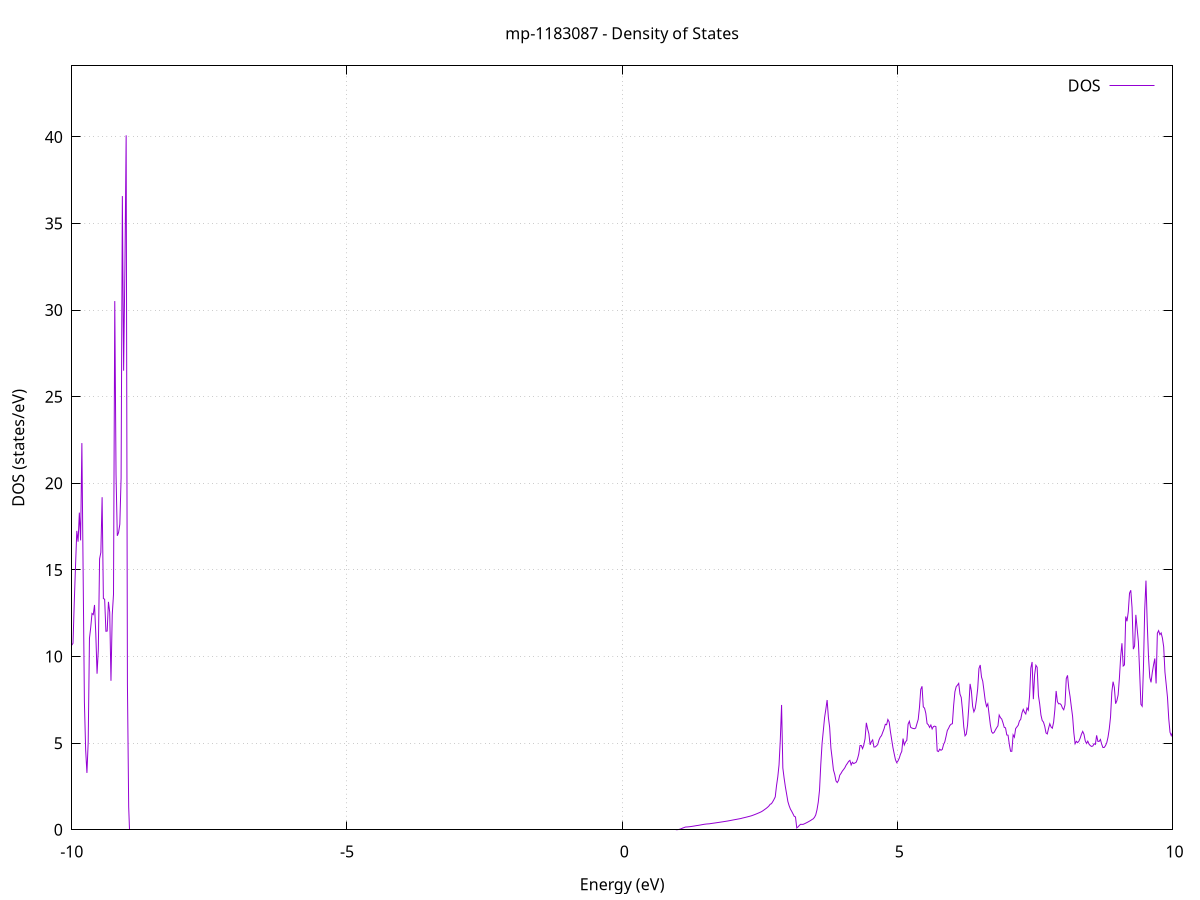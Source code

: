 set title 'mp-1183087 - Density of States'
set xlabel 'Energy (eV)'
set ylabel 'DOS (states/eV)'
set grid
set xrange [-10:10]
set yrange [0:44.100]
set xzeroaxis lt -1
set terminal png size 800,600
set output 'mp-1183087_dos_gnuplot.png'
plot '-' using 1:2 with lines title 'DOS'
-31.749600 0.000000
-31.726600 0.000000
-31.703600 0.000000
-31.680600 0.000000
-31.657600 0.000000
-31.634600 0.000000
-31.611600 0.000000
-31.588700 0.000000
-31.565700 0.000000
-31.542700 0.000000
-31.519700 0.000000
-31.496700 0.000000
-31.473700 0.000000
-31.450700 0.000000
-31.427700 0.000000
-31.404700 0.000000
-31.381700 0.000000
-31.358700 0.000000
-31.335800 0.000000
-31.312800 0.000000
-31.289800 0.000000
-31.266800 0.000000
-31.243800 0.000000
-31.220800 0.000000
-31.197800 0.000000
-31.174800 0.000000
-31.151800 0.000000
-31.128800 0.000000
-31.105900 0.000000
-31.082900 0.000000
-31.059900 0.000000
-31.036900 0.000000
-31.013900 0.000000
-30.990900 0.000000
-30.967900 0.000000
-30.944900 0.000000
-30.921900 0.000000
-30.898900 0.000000
-30.876000 0.000000
-30.853000 0.000000
-30.830000 0.000000
-30.807000 0.000000
-30.784000 0.000000
-30.761000 0.000000
-30.738000 0.000000
-30.715000 0.000000
-30.692000 0.000000
-30.669000 0.000000
-30.646000 0.000000
-30.623100 0.000000
-30.600100 0.000000
-30.577100 0.000000
-30.554100 0.000000
-30.531100 0.000000
-30.508100 0.000000
-30.485100 0.000000
-30.462100 0.000000
-30.439100 0.000000
-30.416100 0.000000
-30.393200 0.000000
-30.370200 0.000000
-30.347200 0.000000
-30.324200 0.000000
-30.301200 0.000000
-30.278200 0.000000
-30.255200 0.000000
-30.232200 0.000000
-30.209200 0.000000
-30.186200 0.000000
-30.163300 0.000000
-30.140300 0.000000
-30.117300 0.000000
-30.094300 0.000000
-30.071300 0.000000
-30.048300 0.000000
-30.025300 0.000000
-30.002300 0.000000
-29.979300 0.000000
-29.956300 0.000000
-29.933300 0.000000
-29.910400 0.000000
-29.887400 0.000000
-29.864400 0.000000
-29.841400 0.000000
-29.818400 0.000000
-29.795400 0.000000
-29.772400 0.000000
-29.749400 0.000000
-29.726400 0.000000
-29.703400 0.000000
-29.680500 0.000000
-29.657500 1.159600
-29.634500 15.603700
-29.611500 32.103000
-29.588500 33.467700
-29.565500 54.839600
-29.542500 74.440500
-29.519500 23.590100
-29.496500 0.000000
-29.473500 0.000000
-29.450600 0.000000
-29.427600 0.000000
-29.404600 0.000000
-29.381600 0.000000
-29.358600 0.000000
-29.335600 0.000000
-29.312600 0.000000
-29.289600 0.000000
-29.266600 0.000000
-29.243600 0.000000
-29.220700 0.000000
-29.197700 0.000000
-29.174700 0.000000
-29.151700 0.000000
-29.128700 0.000000
-29.105700 0.000000
-29.082700 0.000000
-29.059700 0.000000
-29.036700 0.000000
-29.013700 0.000000
-28.990700 0.000000
-28.967800 0.000000
-28.944800 0.000000
-28.921800 0.000000
-28.898800 0.000000
-28.875800 0.000000
-28.852800 0.000000
-28.829800 0.000000
-28.806800 0.000000
-28.783800 0.000000
-28.760800 0.000000
-28.737900 0.000000
-28.714900 0.000000
-28.691900 0.000000
-28.668900 0.000000
-28.645900 0.000000
-28.622900 0.000000
-28.599900 0.000000
-28.576900 0.000000
-28.553900 0.000000
-28.530900 0.000000
-28.508000 0.000000
-28.485000 0.000000
-28.462000 0.000000
-28.439000 0.000000
-28.416000 0.000000
-28.393000 0.000000
-28.370000 0.000000
-28.347000 0.000000
-28.324000 0.000000
-28.301000 0.000000
-28.278000 0.000000
-28.255100 0.000000
-28.232100 0.000000
-28.209100 0.000000
-28.186100 0.000000
-28.163100 0.000000
-28.140100 0.000000
-28.117100 0.000000
-28.094100 0.000000
-28.071100 0.000000
-28.048100 0.000000
-28.025200 0.000000
-28.002200 0.000000
-27.979200 0.000000
-27.956200 0.000000
-27.933200 0.000000
-27.910200 0.000000
-27.887200 0.000000
-27.864200 0.000000
-27.841200 0.000000
-27.818200 0.000000
-27.795300 0.000000
-27.772300 0.000000
-27.749300 0.000000
-27.726300 0.000000
-27.703300 0.000000
-27.680300 0.000000
-27.657300 0.000000
-27.634300 0.000000
-27.611300 0.000000
-27.588300 0.000000
-27.565300 0.000000
-27.542400 0.000000
-27.519400 0.000000
-27.496400 0.000000
-27.473400 0.000000
-27.450400 0.000000
-27.427400 0.000000
-27.404400 0.000000
-27.381400 0.000000
-27.358400 0.000000
-27.335400 0.000000
-27.312500 0.000000
-27.289500 0.000000
-27.266500 0.000000
-27.243500 0.000000
-27.220500 0.000000
-27.197500 0.000000
-27.174500 0.000000
-27.151500 0.000000
-27.128500 0.000000
-27.105500 0.000000
-27.082600 0.000000
-27.059600 0.000000
-27.036600 0.000000
-27.013600 0.000000
-26.990600 0.000000
-26.967600 0.000000
-26.944600 0.000000
-26.921600 0.000000
-26.898600 0.000000
-26.875600 0.000000
-26.852700 0.000000
-26.829700 0.000000
-26.806700 0.000000
-26.783700 0.000000
-26.760700 0.000000
-26.737700 0.000000
-26.714700 0.000000
-26.691700 0.000000
-26.668700 0.000000
-26.645700 0.000000
-26.622700 0.000000
-26.599800 0.000000
-26.576800 0.000000
-26.553800 0.000000
-26.530800 0.000000
-26.507800 0.000000
-26.484800 0.000000
-26.461800 0.000000
-26.438800 0.000000
-26.415800 0.000000
-26.392800 0.000000
-26.369900 0.000000
-26.346900 0.000000
-26.323900 0.000000
-26.300900 0.000000
-26.277900 0.000000
-26.254900 0.000000
-26.231900 0.000000
-26.208900 0.000000
-26.185900 0.000000
-26.162900 0.000000
-26.140000 0.000000
-26.117000 0.000000
-26.094000 0.000000
-26.071000 0.000000
-26.048000 0.000000
-26.025000 0.000000
-26.002000 0.000000
-25.979000 0.000000
-25.956000 0.000000
-25.933000 0.000000
-25.910000 0.000000
-25.887100 0.000000
-25.864100 0.000000
-25.841100 0.000000
-25.818100 0.000000
-25.795100 0.000000
-25.772100 0.000000
-25.749100 0.000000
-25.726100 0.000000
-25.703100 0.000000
-25.680100 0.000000
-25.657200 0.000000
-25.634200 0.000000
-25.611200 0.000000
-25.588200 0.000000
-25.565200 0.000000
-25.542200 0.000000
-25.519200 0.000000
-25.496200 0.000000
-25.473200 0.000000
-25.450200 0.000000
-25.427300 0.000000
-25.404300 0.000000
-25.381300 0.000000
-25.358300 0.000000
-25.335300 0.000000
-25.312300 0.000000
-25.289300 0.000000
-25.266300 0.000000
-25.243300 0.000000
-25.220300 0.000000
-25.197300 0.000000
-25.174400 0.000000
-25.151400 0.000000
-25.128400 0.000000
-25.105400 0.000000
-25.082400 0.000000
-25.059400 0.000000
-25.036400 0.000000
-25.013400 0.000000
-24.990400 0.000000
-24.967400 0.000000
-24.944500 0.000000
-24.921500 0.000000
-24.898500 0.000000
-24.875500 0.000000
-24.852500 0.000000
-24.829500 0.000000
-24.806500 0.000000
-24.783500 0.000000
-24.760500 0.000000
-24.737500 0.000000
-24.714600 0.000000
-24.691600 0.000000
-24.668600 0.000000
-24.645600 0.000000
-24.622600 0.000000
-24.599600 0.000000
-24.576600 0.000000
-24.553600 0.000000
-24.530600 0.000000
-24.507600 0.000000
-24.484600 0.000000
-24.461700 0.000000
-24.438700 0.000000
-24.415700 0.000000
-24.392700 0.000000
-24.369700 0.000000
-24.346700 0.000000
-24.323700 0.000000
-24.300700 0.000000
-24.277700 0.000000
-24.254700 0.000000
-24.231800 0.000000
-24.208800 0.000000
-24.185800 0.000000
-24.162800 0.000000
-24.139800 0.000000
-24.116800 0.000000
-24.093800 0.000000
-24.070800 0.000000
-24.047800 0.000000
-24.024800 0.000000
-24.001900 0.000000
-23.978900 0.000000
-23.955900 0.000000
-23.932900 0.000000
-23.909900 0.000000
-23.886900 0.000000
-23.863900 0.000000
-23.840900 0.000000
-23.817900 0.000000
-23.794900 0.000000
-23.772000 0.000000
-23.749000 0.000000
-23.726000 0.000000
-23.703000 0.000000
-23.680000 0.000000
-23.657000 0.000000
-23.634000 0.000000
-23.611000 0.000000
-23.588000 0.000000
-23.565000 0.000000
-23.542000 0.000000
-23.519100 0.000000
-23.496100 0.000000
-23.473100 0.000000
-23.450100 0.000000
-23.427100 0.000000
-23.404100 0.000000
-23.381100 0.000000
-23.358100 0.000000
-23.335100 0.000000
-23.312100 0.000000
-23.289200 0.000000
-23.266200 0.000000
-23.243200 0.000000
-23.220200 0.000000
-23.197200 0.000000
-23.174200 0.000000
-23.151200 0.000000
-23.128200 0.000000
-23.105200 0.000000
-23.082200 0.000000
-23.059300 0.000000
-23.036300 0.000000
-23.013300 0.000000
-22.990300 0.000000
-22.967300 0.000000
-22.944300 0.000000
-22.921300 0.000000
-22.898300 0.000000
-22.875300 0.000000
-22.852300 0.000000
-22.829300 0.000000
-22.806400 0.000000
-22.783400 0.000000
-22.760400 0.000000
-22.737400 0.000000
-22.714400 0.000000
-22.691400 0.000000
-22.668400 0.000000
-22.645400 0.000000
-22.622400 0.000000
-22.599400 0.000000
-22.576500 0.000000
-22.553500 0.000000
-22.530500 0.000000
-22.507500 0.000000
-22.484500 0.000000
-22.461500 0.000000
-22.438500 0.000000
-22.415500 0.000000
-22.392500 0.000000
-22.369500 0.000000
-22.346600 0.000000
-22.323600 0.000000
-22.300600 0.000000
-22.277600 0.000000
-22.254600 0.000000
-22.231600 0.000000
-22.208600 0.000000
-22.185600 0.000000
-22.162600 0.000000
-22.139600 0.000000
-22.116600 0.000000
-22.093700 0.000000
-22.070700 0.000000
-22.047700 0.000000
-22.024700 0.000000
-22.001700 0.000000
-21.978700 0.000000
-21.955700 0.000000
-21.932700 0.000000
-21.909700 0.000000
-21.886700 0.000000
-21.863800 0.000000
-21.840800 0.000000
-21.817800 0.000000
-21.794800 0.000000
-21.771800 0.000000
-21.748800 0.000000
-21.725800 0.000000
-21.702800 0.000000
-21.679800 0.000000
-21.656800 0.000000
-21.633900 0.000000
-21.610900 0.000000
-21.587900 0.000000
-21.564900 0.000000
-21.541900 0.000000
-21.518900 0.000000
-21.495900 0.000000
-21.472900 0.000000
-21.449900 0.000000
-21.426900 0.000000
-21.404000 0.000000
-21.381000 0.000000
-21.358000 0.000000
-21.335000 0.000000
-21.312000 0.000000
-21.289000 0.000000
-21.266000 0.000000
-21.243000 0.000000
-21.220000 0.000000
-21.197000 0.000000
-21.174000 0.000000
-21.151100 0.000000
-21.128100 0.000000
-21.105100 0.000000
-21.082100 0.000000
-21.059100 0.000000
-21.036100 0.000000
-21.013100 0.000000
-20.990100 0.000000
-20.967100 0.000000
-20.944100 0.000000
-20.921200 0.000000
-20.898200 0.000000
-20.875200 0.000000
-20.852200 0.000000
-20.829200 0.000000
-20.806200 0.000000
-20.783200 0.000000
-20.760200 0.000000
-20.737200 0.000000
-20.714200 0.000000
-20.691300 0.000000
-20.668300 0.000000
-20.645300 0.000000
-20.622300 0.000000
-20.599300 0.000000
-20.576300 0.000000
-20.553300 0.000000
-20.530300 0.000000
-20.507300 0.000000
-20.484300 0.000000
-20.461300 0.000000
-20.438400 0.000000
-20.415400 0.000000
-20.392400 0.000000
-20.369400 0.000000
-20.346400 0.000000
-20.323400 0.000000
-20.300400 0.000000
-20.277400 0.000000
-20.254400 0.000000
-20.231400 0.000000
-20.208500 0.000000
-20.185500 0.000000
-20.162500 0.000000
-20.139500 0.000000
-20.116500 0.000000
-20.093500 0.000000
-20.070500 0.000000
-20.047500 0.000000
-20.024500 0.000000
-20.001500 0.000000
-19.978600 0.000000
-19.955600 0.000000
-19.932600 0.000000
-19.909600 0.000000
-19.886600 0.000000
-19.863600 0.000000
-19.840600 0.000000
-19.817600 0.000000
-19.794600 0.000000
-19.771600 0.000000
-19.748600 0.000000
-19.725700 0.000000
-19.702700 0.000000
-19.679700 0.000000
-19.656700 0.000000
-19.633700 0.000000
-19.610700 0.000000
-19.587700 0.000000
-19.564700 0.000000
-19.541700 0.000000
-19.518700 0.000000
-19.495800 0.000000
-19.472800 0.000000
-19.449800 0.000000
-19.426800 0.000000
-19.403800 0.000000
-19.380800 0.000000
-19.357800 0.000000
-19.334800 0.000000
-19.311800 0.000000
-19.288800 0.000000
-19.265900 0.000000
-19.242900 0.000000
-19.219900 0.000000
-19.196900 0.000000
-19.173900 0.000000
-19.150900 0.000000
-19.127900 0.000000
-19.104900 0.000000
-19.081900 0.000000
-19.058900 0.000000
-19.035900 0.000000
-19.013000 0.000000
-18.990000 0.000000
-18.967000 0.000000
-18.944000 0.000000
-18.921000 0.000000
-18.898000 0.000000
-18.875000 0.000000
-18.852000 0.000000
-18.829000 0.000000
-18.806000 0.000000
-18.783100 0.000000
-18.760100 0.000000
-18.737100 0.000000
-18.714100 0.000000
-18.691100 0.000000
-18.668100 0.000000
-18.645100 0.000000
-18.622100 0.000000
-18.599100 0.000000
-18.576100 0.000000
-18.553200 0.000000
-18.530200 0.000000
-18.507200 0.000000
-18.484200 0.000000
-18.461200 0.000000
-18.438200 0.000000
-18.415200 0.000000
-18.392200 0.000000
-18.369200 0.000000
-18.346200 0.000000
-18.323300 0.000000
-18.300300 0.000000
-18.277300 0.000000
-18.254300 0.000000
-18.231300 0.000000
-18.208300 0.000000
-18.185300 0.000000
-18.162300 0.000000
-18.139300 0.000000
-18.116300 0.000000
-18.093300 0.000000
-18.070400 0.000000
-18.047400 0.000000
-18.024400 0.000000
-18.001400 0.000000
-17.978400 0.000000
-17.955400 0.000000
-17.932400 0.000000
-17.909400 0.000000
-17.886400 0.000000
-17.863400 0.000000
-17.840500 0.000000
-17.817500 0.000000
-17.794500 0.000000
-17.771500 0.000000
-17.748500 0.000000
-17.725500 0.000000
-17.702500 0.000000
-17.679500 0.000000
-17.656500 0.000000
-17.633500 0.000000
-17.610600 0.000000
-17.587600 0.000000
-17.564600 0.000000
-17.541600 0.000000
-17.518600 0.000000
-17.495600 0.000000
-17.472600 0.000000
-17.449600 0.000000
-17.426600 0.000000
-17.403600 0.000000
-17.380600 0.000000
-17.357700 0.000000
-17.334700 0.000000
-17.311700 0.000000
-17.288700 0.000000
-17.265700 0.000000
-17.242700 0.000000
-17.219700 0.000000
-17.196700 0.000000
-17.173700 0.000000
-17.150700 0.000000
-17.127800 0.000000
-17.104800 0.000000
-17.081800 0.000000
-17.058800 0.000000
-17.035800 0.000000
-17.012800 0.000000
-16.989800 0.000000
-16.966800 0.000000
-16.943800 0.000000
-16.920800 0.000000
-16.897900 0.000000
-16.874900 0.000000
-16.851900 0.000000
-16.828900 0.000000
-16.805900 0.000000
-16.782900 0.000000
-16.759900 0.000000
-16.736900 0.000000
-16.713900 0.000000
-16.690900 0.000000
-16.667900 0.000000
-16.645000 0.000000
-16.622000 0.000000
-16.599000 0.000000
-16.576000 0.000000
-16.553000 0.000000
-16.530000 0.000000
-16.507000 0.000000
-16.484000 0.000000
-16.461000 0.000000
-16.438000 0.000000
-16.415100 0.000000
-16.392100 0.000000
-16.369100 0.000000
-16.346100 0.000000
-16.323100 0.000000
-16.300100 0.000000
-16.277100 0.000000
-16.254100 0.000000
-16.231100 0.000000
-16.208100 0.000000
-16.185200 0.000000
-16.162200 0.000000
-16.139200 0.000000
-16.116200 0.000000
-16.093200 0.000000
-16.070200 0.000000
-16.047200 0.000000
-16.024200 0.000000
-16.001200 0.000000
-15.978200 0.000000
-15.955300 0.000000
-15.932300 0.000000
-15.909300 0.000000
-15.886300 0.000000
-15.863300 0.000000
-15.840300 0.000000
-15.817300 0.000000
-15.794300 0.000000
-15.771300 0.000000
-15.748300 0.000000
-15.725300 0.000000
-15.702400 0.000000
-15.679400 0.000000
-15.656400 0.000000
-15.633400 0.000000
-15.610400 0.000000
-15.587400 0.000000
-15.564400 0.000000
-15.541400 0.000000
-15.518400 0.000000
-15.495400 0.000000
-15.472500 0.000000
-15.449500 0.000000
-15.426500 0.000000
-15.403500 0.000000
-15.380500 0.000000
-15.357500 0.000000
-15.334500 0.000000
-15.311500 0.000000
-15.288500 0.000000
-15.265500 0.000000
-15.242600 0.000000
-15.219600 0.000000
-15.196600 0.000000
-15.173600 0.000000
-15.150600 0.000000
-15.127600 0.000000
-15.104600 0.000000
-15.081600 0.000000
-15.058600 0.000000
-15.035600 0.000000
-15.012600 0.000000
-14.989700 0.000000
-14.966700 0.000000
-14.943700 0.000000
-14.920700 0.000000
-14.897700 0.000000
-14.874700 0.000000
-14.851700 0.000000
-14.828700 0.000000
-14.805700 0.000000
-14.782700 0.000000
-14.759800 0.000000
-14.736800 0.000000
-14.713800 0.000000
-14.690800 0.000000
-14.667800 0.000000
-14.644800 0.000000
-14.621800 0.000000
-14.598800 0.000000
-14.575800 0.000000
-14.552800 0.000000
-14.529900 0.000000
-14.506900 0.000000
-14.483900 0.000000
-14.460900 0.000000
-14.437900 0.000000
-14.414900 0.000000
-14.391900 0.000000
-14.368900 0.000000
-14.345900 0.000000
-14.322900 0.000000
-14.299900 0.000000
-14.277000 0.000000
-14.254000 0.000000
-14.231000 0.000000
-14.208000 0.000000
-14.185000 0.000000
-14.162000 0.000000
-14.139000 0.000000
-14.116000 0.000000
-14.093000 0.000000
-14.070000 0.000000
-14.047100 0.000000
-14.024100 0.000000
-14.001100 0.000000
-13.978100 0.000000
-13.955100 0.000000
-13.932100 0.000000
-13.909100 0.000000
-13.886100 0.000000
-13.863100 0.000000
-13.840100 0.000000
-13.817200 0.000000
-13.794200 0.000000
-13.771200 0.000000
-13.748200 0.000000
-13.725200 0.000000
-13.702200 0.000000
-13.679200 0.000000
-13.656200 0.000000
-13.633200 0.000000
-13.610200 0.000000
-13.587300 0.000000
-13.564300 0.000000
-13.541300 0.000000
-13.518300 0.000000
-13.495300 0.000000
-13.472300 0.000000
-13.449300 0.000000
-13.426300 0.000000
-13.403300 0.000000
-13.380300 0.000000
-13.357300 0.000000
-13.334400 0.000000
-13.311400 0.000000
-13.288400 0.000000
-13.265400 0.000000
-13.242400 0.000000
-13.219400 0.000000
-13.196400 0.000000
-13.173400 0.000000
-13.150400 0.000000
-13.127400 0.000000
-13.104500 0.000000
-13.081500 0.000000
-13.058500 0.000000
-13.035500 0.000000
-13.012500 0.000000
-12.989500 0.000000
-12.966500 0.000000
-12.943500 0.000000
-12.920500 0.000000
-12.897500 0.000000
-12.874600 0.000000
-12.851600 0.000000
-12.828600 0.000000
-12.805600 0.000000
-12.782600 0.000000
-12.759600 0.000000
-12.736600 0.000000
-12.713600 0.000000
-12.690600 0.000000
-12.667600 0.000000
-12.644600 0.000000
-12.621700 0.000000
-12.598700 0.000000
-12.575700 0.000000
-12.552700 0.000000
-12.529700 0.000000
-12.506700 0.000000
-12.483700 0.000000
-12.460700 0.000000
-12.437700 0.000000
-12.414700 0.000000
-12.391800 0.000000
-12.368800 0.000000
-12.345800 0.000000
-12.322800 0.000000
-12.299800 0.000000
-12.276800 0.000000
-12.253800 0.000000
-12.230800 0.000000
-12.207800 0.000000
-12.184800 0.000000
-12.161900 0.000000
-12.138900 0.000000
-12.115900 0.000000
-12.092900 0.000000
-12.069900 0.000000
-12.046900 0.000000
-12.023900 0.000000
-12.000900 0.000000
-11.977900 0.000000
-11.954900 0.000000
-11.931900 0.000000
-11.909000 0.000000
-11.886000 0.000000
-11.863000 0.000000
-11.840000 0.000000
-11.817000 0.000000
-11.794000 0.000000
-11.771000 0.000000
-11.748000 0.000000
-11.725000 0.000000
-11.702000 0.000000
-11.679100 0.000000
-11.656100 0.000000
-11.633100 0.000000
-11.610100 0.000000
-11.587100 0.000000
-11.564100 0.000000
-11.541100 0.000000
-11.518100 0.000000
-11.495100 0.000000
-11.472100 0.000000
-11.449200 0.000000
-11.426200 0.000000
-11.403200 0.000000
-11.380200 0.000000
-11.357200 0.000000
-11.334200 0.000000
-11.311200 0.000000
-11.288200 0.000000
-11.265200 0.000000
-11.242200 0.000000
-11.219200 0.000000
-11.196300 0.000000
-11.173300 0.000000
-11.150300 0.000000
-11.127300 0.000000
-11.104300 0.000000
-11.081300 0.000000
-11.058300 0.000000
-11.035300 0.000000
-11.012300 0.000000
-10.989300 0.000000
-10.966400 0.000000
-10.943400 0.000000
-10.920400 0.000000
-10.897400 0.000000
-10.874400 0.000000
-10.851400 0.000000
-10.828400 0.000000
-10.805400 0.000000
-10.782400 0.000000
-10.759400 0.000000
-10.736500 0.000000
-10.713500 0.000000
-10.690500 0.000000
-10.667500 0.000000
-10.644500 0.000000
-10.621500 0.000000
-10.598500 0.000000
-10.575500 0.000000
-10.552500 0.000000
-10.529500 0.000000
-10.506600 0.000000
-10.483600 0.000000
-10.460600 0.000000
-10.437600 0.000000
-10.414600 0.000000
-10.391600 0.000000
-10.368600 0.000000
-10.345600 0.000000
-10.322600 0.000000
-10.299600 2.920200
-10.276600 3.375300
-10.253700 3.544100
-10.230700 3.711400
-10.207700 4.325500
-10.184700 4.739100
-10.161700 5.393600
-10.138700 7.302400
-10.115700 9.771600
-10.092700 10.395800
-10.069700 13.049700
-10.046700 13.681500
-10.023800 13.066600
-10.000800 10.653100
-9.977800 10.767900
-9.954800 13.161300
-9.931800 15.279000
-9.908800 17.254600
-9.885800 16.629700
-9.862800 18.308800
-9.839800 16.707000
-9.816800 22.325300
-9.793900 14.790900
-9.770900 7.363500
-9.747900 4.593600
-9.724900 3.284200
-9.701900 5.068300
-9.678900 11.053400
-9.655900 11.687300
-9.632900 12.488000
-9.609900 12.422600
-9.586900 12.978700
-9.563900 11.315000
-9.541000 9.010400
-9.518000 10.400400
-9.495000 15.639400
-9.472000 16.015700
-9.449000 19.197200
-9.426000 13.352000
-9.403000 13.308400
-9.380000 11.459900
-9.357000 11.471100
-9.334000 13.158300
-9.311100 12.568700
-9.288100 8.602600
-9.265100 12.408900
-9.242100 13.584900
-9.219100 30.521000
-9.196100 20.495500
-9.173100 16.971000
-9.150100 17.156000
-9.127100 17.640700
-9.104100 20.300400
-9.081200 36.583300
-9.058200 26.506300
-9.035200 32.383600
-9.012200 40.090500
-8.989200 8.418300
-8.966200 1.316900
-8.943200 0.000000
-8.920200 0.000000
-8.897200 0.000000
-8.874200 0.000000
-8.851200 0.000000
-8.828300 0.000000
-8.805300 0.000000
-8.782300 0.000000
-8.759300 0.000000
-8.736300 0.000000
-8.713300 0.000000
-8.690300 0.000000
-8.667300 0.000000
-8.644300 0.000000
-8.621300 0.000000
-8.598400 0.000000
-8.575400 0.000000
-8.552400 0.000000
-8.529400 0.000000
-8.506400 0.000000
-8.483400 0.000000
-8.460400 0.000000
-8.437400 0.000000
-8.414400 0.000000
-8.391400 0.000000
-8.368500 0.000000
-8.345500 0.000000
-8.322500 0.000000
-8.299500 0.000000
-8.276500 0.000000
-8.253500 0.000000
-8.230500 0.000000
-8.207500 0.000000
-8.184500 0.000000
-8.161500 0.000000
-8.138600 0.000000
-8.115600 0.000000
-8.092600 0.000000
-8.069600 0.000000
-8.046600 0.000000
-8.023600 0.000000
-8.000600 0.000000
-7.977600 0.000000
-7.954600 0.000000
-7.931600 0.000000
-7.908600 0.000000
-7.885700 0.000000
-7.862700 0.000000
-7.839700 0.000000
-7.816700 0.000000
-7.793700 0.000000
-7.770700 0.000000
-7.747700 0.000000
-7.724700 0.000000
-7.701700 0.000000
-7.678700 0.000000
-7.655800 0.000000
-7.632800 0.000000
-7.609800 0.000000
-7.586800 0.000000
-7.563800 0.000000
-7.540800 0.000000
-7.517800 0.000000
-7.494800 0.000000
-7.471800 0.000000
-7.448800 0.000000
-7.425900 0.000000
-7.402900 0.000000
-7.379900 0.000000
-7.356900 0.000000
-7.333900 0.000000
-7.310900 0.000000
-7.287900 0.000000
-7.264900 0.000000
-7.241900 0.000000
-7.218900 0.000000
-7.195900 0.000000
-7.173000 0.000000
-7.150000 0.000000
-7.127000 0.000000
-7.104000 0.000000
-7.081000 0.000000
-7.058000 0.000000
-7.035000 0.000000
-7.012000 0.000000
-6.989000 0.000000
-6.966000 0.000000
-6.943100 0.000000
-6.920100 0.000000
-6.897100 0.000000
-6.874100 0.000000
-6.851100 0.000000
-6.828100 0.000000
-6.805100 0.000000
-6.782100 0.000000
-6.759100 0.000000
-6.736100 0.000000
-6.713200 0.000000
-6.690200 0.000000
-6.667200 0.000000
-6.644200 0.000000
-6.621200 0.000000
-6.598200 0.000000
-6.575200 0.000000
-6.552200 0.000000
-6.529200 0.000000
-6.506200 0.000000
-6.483200 0.000000
-6.460300 0.000000
-6.437300 0.000000
-6.414300 0.000000
-6.391300 0.000000
-6.368300 0.000000
-6.345300 0.000000
-6.322300 0.000000
-6.299300 0.000000
-6.276300 0.000000
-6.253300 0.000000
-6.230400 0.000000
-6.207400 0.000000
-6.184400 0.000000
-6.161400 0.000000
-6.138400 0.000000
-6.115400 0.000000
-6.092400 0.000000
-6.069400 0.000000
-6.046400 0.000000
-6.023400 0.000000
-6.000500 0.000000
-5.977500 0.000000
-5.954500 0.000000
-5.931500 0.000000
-5.908500 0.000000
-5.885500 0.000000
-5.862500 0.000000
-5.839500 0.000000
-5.816500 0.000000
-5.793500 0.000000
-5.770600 0.000000
-5.747600 0.000000
-5.724600 0.000000
-5.701600 0.000000
-5.678600 0.000000
-5.655600 0.000000
-5.632600 0.000000
-5.609600 0.000000
-5.586600 0.000000
-5.563600 0.000000
-5.540600 0.000000
-5.517700 0.000000
-5.494700 0.000000
-5.471700 0.000000
-5.448700 0.000000
-5.425700 0.000000
-5.402700 0.000000
-5.379700 0.000000
-5.356700 0.000000
-5.333700 0.000000
-5.310700 0.000000
-5.287800 0.000000
-5.264800 0.000000
-5.241800 0.000000
-5.218800 0.000000
-5.195800 0.000000
-5.172800 0.000000
-5.149800 0.000000
-5.126800 0.000000
-5.103800 0.000000
-5.080800 0.000000
-5.057900 0.000000
-5.034900 0.000000
-5.011900 0.000000
-4.988900 0.000000
-4.965900 0.000000
-4.942900 0.000000
-4.919900 0.000000
-4.896900 0.000000
-4.873900 0.000000
-4.850900 0.000000
-4.827900 0.000000
-4.805000 0.000000
-4.782000 0.000000
-4.759000 0.000000
-4.736000 0.000000
-4.713000 0.000000
-4.690000 0.000000
-4.667000 0.000000
-4.644000 0.000000
-4.621000 0.000000
-4.598000 0.000000
-4.575100 0.000000
-4.552100 0.000000
-4.529100 0.000000
-4.506100 0.000000
-4.483100 0.000000
-4.460100 0.000000
-4.437100 0.000000
-4.414100 0.000000
-4.391100 0.000000
-4.368100 0.000000
-4.345200 0.000000
-4.322200 0.000000
-4.299200 0.000000
-4.276200 0.000000
-4.253200 0.000000
-4.230200 0.000000
-4.207200 0.000000
-4.184200 0.000000
-4.161200 0.000000
-4.138200 0.000000
-4.115200 0.000000
-4.092300 0.000000
-4.069300 0.000000
-4.046300 0.000000
-4.023300 0.000000
-4.000300 0.000000
-3.977300 0.000000
-3.954300 0.000000
-3.931300 0.000000
-3.908300 0.000000
-3.885300 0.000000
-3.862400 0.000000
-3.839400 0.000000
-3.816400 0.000000
-3.793400 0.000000
-3.770400 0.000000
-3.747400 0.000000
-3.724400 0.000000
-3.701400 0.000000
-3.678400 0.000000
-3.655400 0.000000
-3.632500 0.000000
-3.609500 0.000000
-3.586500 0.000000
-3.563500 0.000000
-3.540500 0.000000
-3.517500 0.000000
-3.494500 0.000000
-3.471500 0.000000
-3.448500 0.000000
-3.425500 0.000000
-3.402500 0.000000
-3.379600 0.000000
-3.356600 0.000000
-3.333600 0.000000
-3.310600 0.000000
-3.287600 0.000000
-3.264600 0.000000
-3.241600 0.000000
-3.218600 0.000000
-3.195600 0.000000
-3.172600 0.000000
-3.149700 0.000000
-3.126700 0.000000
-3.103700 0.000000
-3.080700 0.000000
-3.057700 0.000000
-3.034700 0.000000
-3.011700 0.000000
-2.988700 0.000000
-2.965700 0.000000
-2.942700 0.000000
-2.919800 0.000000
-2.896800 0.000000
-2.873800 0.000000
-2.850800 0.000000
-2.827800 0.000000
-2.804800 0.000000
-2.781800 0.000000
-2.758800 0.000000
-2.735800 0.000000
-2.712800 0.000000
-2.689900 0.000000
-2.666900 0.000000
-2.643900 0.000000
-2.620900 0.000000
-2.597900 0.000000
-2.574900 0.000000
-2.551900 0.000000
-2.528900 0.000000
-2.505900 0.000000
-2.482900 0.000000
-2.459900 0.000000
-2.437000 0.000000
-2.414000 0.000000
-2.391000 0.000000
-2.368000 0.000000
-2.345000 0.000000
-2.322000 0.000000
-2.299000 0.000000
-2.276000 0.000000
-2.253000 0.000000
-2.230000 0.000000
-2.207100 0.000000
-2.184100 0.000000
-2.161100 0.000000
-2.138100 0.000000
-2.115100 0.000000
-2.092100 0.000000
-2.069100 0.000000
-2.046100 0.000000
-2.023100 0.000000
-2.000100 0.000000
-1.977200 0.000000
-1.954200 0.000000
-1.931200 0.000000
-1.908200 0.000000
-1.885200 0.000000
-1.862200 0.000000
-1.839200 0.000000
-1.816200 0.000000
-1.793200 0.000000
-1.770200 0.000000
-1.747200 0.000000
-1.724300 0.000000
-1.701300 0.000000
-1.678300 0.000000
-1.655300 0.000000
-1.632300 0.000000
-1.609300 0.000000
-1.586300 0.000000
-1.563300 0.000000
-1.540300 0.000000
-1.517300 0.000000
-1.494400 0.000000
-1.471400 0.000000
-1.448400 0.000000
-1.425400 0.000000
-1.402400 0.000000
-1.379400 0.000000
-1.356400 0.000000
-1.333400 0.000000
-1.310400 0.000000
-1.287400 0.000000
-1.264500 0.000000
-1.241500 0.000000
-1.218500 0.000000
-1.195500 0.000000
-1.172500 0.000000
-1.149500 0.000000
-1.126500 0.000000
-1.103500 0.000000
-1.080500 0.000000
-1.057500 0.000000
-1.034500 0.000000
-1.011600 0.000000
-0.988600 0.000000
-0.965600 0.000000
-0.942600 0.000000
-0.919600 0.000000
-0.896600 0.000000
-0.873600 0.000000
-0.850600 0.000000
-0.827600 0.000000
-0.804600 0.000000
-0.781700 0.000000
-0.758700 0.000000
-0.735700 0.000000
-0.712700 0.000000
-0.689700 0.000000
-0.666700 0.000000
-0.643700 0.000000
-0.620700 0.000000
-0.597700 0.000000
-0.574700 0.000000
-0.551800 0.000000
-0.528800 0.000000
-0.505800 0.000000
-0.482800 0.000000
-0.459800 0.000000
-0.436800 0.000000
-0.413800 0.000000
-0.390800 0.000000
-0.367800 0.000000
-0.344800 0.000000
-0.321900 0.000000
-0.298900 0.000000
-0.275900 0.000000
-0.252900 0.000000
-0.229900 0.000000
-0.206900 0.000000
-0.183900 0.000000
-0.160900 0.000000
-0.137900 0.000000
-0.114900 0.000000
-0.091900 0.000000
-0.069000 0.000000
-0.046000 0.000000
-0.023000 0.000000
0.000000 0.000000
0.023000 0.000000
0.046000 0.000000
0.069000 0.000000
0.092000 0.000000
0.115000 0.000000
0.138000 0.000000
0.160900 0.000000
0.183900 0.000000
0.206900 0.000000
0.229900 0.000000
0.252900 0.000000
0.275900 0.000000
0.298900 0.000000
0.321900 0.000000
0.344900 0.000000
0.367900 0.000000
0.390800 0.000000
0.413800 0.000000
0.436800 0.000000
0.459800 0.000000
0.482800 0.000000
0.505800 0.000000
0.528800 0.000000
0.551800 0.000000
0.574800 0.000000
0.597800 0.000000
0.620800 0.000000
0.643700 0.000000
0.666700 0.000000
0.689700 0.000000
0.712700 0.000000
0.735700 0.000000
0.758700 0.000000
0.781700 0.000000
0.804700 0.000000
0.827700 0.000000
0.850700 0.000000
0.873600 0.000000
0.896600 0.000000
0.919600 0.000000
0.942600 0.000000
0.965600 0.000000
0.988600 0.001100
1.011600 0.008300
1.034600 0.022200
1.057600 0.042800
1.080600 0.070100
1.103500 0.104100
1.126500 0.128300
1.149500 0.158000
1.172500 0.161700
1.195500 0.167300
1.218500 0.174900
1.241500 0.184200
1.264500 0.194400
1.287500 0.205700
1.310500 0.218000
1.333500 0.231300
1.356400 0.243500
1.379400 0.252400
1.402400 0.265500
1.425400 0.278900
1.448400 0.292400
1.471400 0.306000
1.494400 0.317800
1.517400 0.327600
1.540400 0.335300
1.563400 0.340900
1.586300 0.345600
1.609300 0.358600
1.632300 0.368800
1.655300 0.379200
1.678300 0.389900
1.701300 0.400600
1.724300 0.411300
1.747300 0.422100
1.770300 0.432900
1.793300 0.443800
1.816200 0.454800
1.839200 0.466500
1.862200 0.478100
1.885200 0.489700
1.908200 0.501700
1.931200 0.514400
1.954200 0.527800
1.977200 0.541800
2.000200 0.556200
2.023200 0.571000
2.046200 0.584200
2.069100 0.597600
2.092100 0.611200
2.115100 0.624900
2.138100 0.638800
2.161100 0.652900
2.184100 0.674400
2.207100 0.691600
2.230100 0.708900
2.253100 0.726800
2.276100 0.745200
2.299000 0.764100
2.322000 0.783400
2.345000 0.803300
2.368000 0.829100
2.391000 0.856200
2.414000 0.884500
2.437000 0.913800
2.460000 0.944000
2.483000 0.975300
2.506000 1.007500
2.528900 1.040800
2.551900 1.085900
2.574900 1.137500
2.597900 1.190000
2.620900 1.243300
2.643900 1.304000
2.666900 1.375300
2.689900 1.473100
2.712900 1.505600
2.735900 1.618900
2.758800 1.751200
2.781800 1.897800
2.804800 2.539900
2.827800 3.049000
2.850800 3.749000
2.873800 5.195900
2.896800 7.207800
2.919800 3.567800
2.942800 2.986100
2.965800 2.485100
2.988800 2.059600
3.011700 1.627200
3.034700 1.381800
3.057700 1.192600
3.080700 1.066900
3.103700 0.923300
3.126700 0.776200
3.149700 0.741200
3.172700 0.107800
3.195700 0.166200
3.218700 0.248900
3.241600 0.316500
3.264600 0.313600
3.287600 0.311700
3.310600 0.344200
3.333600 0.378900
3.356600 0.415900
3.379600 0.455000
3.402600 0.496300
3.425600 0.538200
3.448600 0.589200
3.471500 0.631500
3.494500 0.717400
3.517500 0.858000
3.540500 1.153700
3.563500 1.596600
3.586500 2.289700
3.609500 3.774900
3.632500 4.975400
3.655500 5.727700
3.678500 6.480000
3.701500 6.965700
3.724400 7.490500
3.747400 6.493000
3.770400 5.914800
3.793400 4.711300
3.816400 4.106300
3.839400 3.454900
3.862400 3.197500
3.885400 2.820800
3.908400 2.725800
3.931400 2.846800
3.954300 3.153700
3.977300 3.256200
4.000300 3.385800
4.023300 3.478500
4.046300 3.579700
4.069300 3.727400
4.092300 3.831900
4.115300 3.946400
4.138300 4.005200
4.161300 3.742100
4.184200 3.897000
4.207200 3.822200
4.230200 3.857300
4.253200 3.904900
4.276200 4.088800
4.299200 4.368200
4.322200 4.865300
4.345200 4.867000
4.368200 4.684500
4.391200 4.896000
4.414200 5.262800
4.437100 6.175100
4.460100 5.824700
4.483100 5.543400
4.506100 4.904800
4.529100 5.086700
4.552100 5.188900
4.575100 4.776400
4.598100 4.780400
4.621100 4.842200
4.644100 4.922400
4.667000 5.185400
4.690000 5.346900
4.713000 5.437400
4.736000 5.636100
4.759000 5.827500
4.782000 6.089900
4.805000 6.064600
4.828000 6.366600
4.851000 6.229600
4.874000 5.679000
4.896900 5.214400
4.919900 4.753800
4.942900 4.391800
4.965900 4.047400
4.988900 3.873400
5.011900 3.972100
5.034900 4.129500
5.057900 4.366900
5.080900 4.526100
5.103900 5.265700
5.126800 4.898900
5.149800 5.070700
5.172800 5.167900
5.195800 6.100000
5.218800 6.264700
5.241800 5.917900
5.264800 5.872000
5.287800 5.847400
5.310800 5.834000
5.333800 5.872700
5.356800 6.128200
5.379700 6.374700
5.402700 7.073700
5.425700 8.101600
5.448700 8.282200
5.471700 7.097500
5.494700 7.021400
5.517700 6.723800
5.540700 6.133100
5.563700 6.061300
5.586700 5.909900
5.609600 6.048900
5.632600 5.820400
5.655600 5.959400
5.678600 5.983400
5.701600 5.951500
5.724600 4.553500
5.747600 4.515700
5.770600 4.653700
5.793600 4.588900
5.816600 4.637700
5.839500 4.917000
5.862500 5.072200
5.885500 5.391600
5.908500 5.731900
5.931500 5.859500
5.954500 6.019600
5.977500 6.096000
6.000500 6.122600
6.023500 7.186500
6.046500 7.965600
6.069500 8.260500
6.092400 8.350500
6.115400 8.452300
6.138400 7.833600
6.161400 7.638600
6.184400 6.894100
6.207400 5.946900
6.230400 5.424800
6.253400 5.519700
6.276400 6.053400
6.299400 7.121200
6.322300 8.422600
6.345300 8.017600
6.368300 7.128100
6.391300 6.810900
6.414300 6.991800
6.437300 7.497400
6.460300 8.141500
6.483300 9.312200
6.506300 9.512900
6.529300 8.824000
6.552200 8.574600
6.575200 8.011200
6.598200 7.440400
6.621200 7.120300
6.644200 7.274100
6.667200 6.665100
6.690200 6.060400
6.713200 5.661400
6.736200 5.569000
6.759200 5.622200
6.782200 5.763200
6.805100 5.889900
6.828100 6.001600
6.851100 6.620400
6.874100 6.471000
6.897100 6.393000
6.920100 6.171900
6.943100 5.909200
6.966100 5.883800
6.989100 5.473200
7.012100 5.460400
7.035000 4.932000
7.058000 4.529800
7.081000 4.531300
7.104000 5.479800
7.127000 5.342700
7.150000 5.840300
7.173000 5.936900
7.196000 6.031100
7.219000 6.283800
7.242000 6.372300
7.264900 6.744500
7.287900 6.951100
7.310900 6.786800
7.333900 6.685800
7.356900 7.030300
7.379900 6.902800
7.402900 7.724900
7.425900 9.338800
7.448900 9.686300
7.471900 7.541000
7.494800 8.944400
7.517800 9.498500
7.540800 9.382300
7.563800 7.754100
7.586800 7.260800
7.609800 6.621700
7.632800 6.307200
7.655800 6.216300
7.678800 5.972400
7.701800 5.589300
7.724800 5.532600
7.747700 5.850900
7.770700 6.120300
7.793700 5.934300
7.816700 5.862000
7.839700 6.205100
7.862700 6.941500
7.885700 8.011700
7.908700 7.396200
7.931700 7.270300
7.954700 7.282700
7.977600 7.212300
8.000600 7.027000
8.023600 6.926900
8.046600 7.206500
8.069600 8.727200
8.092600 8.914600
8.115600 8.163100
8.138600 7.696200
8.161600 7.104400
8.184600 6.545900
8.207500 5.593800
8.230500 4.967300
8.253500 5.105800
8.276500 5.029200
8.299500 5.115200
8.322500 5.289300
8.345500 5.514500
8.368500 5.679900
8.391500 5.515500
8.414500 5.138500
8.437500 4.982000
8.460400 5.114900
8.483400 4.946700
8.506400 4.858000
8.529400 4.812100
8.552400 4.835800
8.575400 4.969700
8.598400 4.927500
8.621400 5.450000
8.644400 5.101400
8.667400 5.103500
8.690300 5.213600
8.713300 4.939800
8.736300 4.747400
8.759300 4.752700
8.782300 4.856000
8.805300 5.024100
8.828300 5.347900
8.851300 5.828500
8.874300 6.517100
8.897300 7.932400
8.920200 8.549500
8.943200 8.219800
8.966200 7.278300
8.989200 7.451300
9.012200 7.782400
9.035200 8.753300
9.058200 9.984300
9.081200 10.769900
9.104200 9.453300
9.127200 9.518800
9.150200 12.312300
9.173100 12.036900
9.196100 12.577400
9.219100 13.659500
9.242100 13.827900
9.265100 12.813300
9.288100 10.427600
9.311100 10.607800
9.334100 12.408700
9.357100 11.640700
9.380100 10.855100
9.403000 9.108900
9.426000 7.242800
9.449000 7.131800
9.472000 9.339400
9.495000 12.692900
9.518000 14.384700
9.541000 11.925500
9.564000 9.982600
9.587000 8.796000
9.610000 8.510000
9.632900 9.083500
9.655900 9.519400
9.678900 9.888500
9.701900 8.446300
9.724900 11.346900
9.747900 11.496400
9.770900 11.264700
9.793900 11.363400
9.816900 11.063900
9.839900 10.560300
9.862900 9.103500
9.885800 8.383900
9.908800 7.648100
9.931800 6.416600
9.954800 5.631200
9.977800 5.435700
10.000800 5.624600
10.023800 7.162200
10.046800 8.898600
10.069800 8.864300
10.092800 9.108600
10.115700 9.397800
10.138700 9.805900
10.161700 10.524900
10.184700 11.082700
10.207700 13.015000
10.230700 11.564400
10.253700 10.520200
10.276700 9.846500
10.299700 10.396200
10.322700 10.808500
10.345600 10.042100
10.368600 9.701500
10.391600 10.421400
10.414600 11.543700
10.437600 13.800200
10.460600 12.204600
10.483600 10.491300
10.506600 12.451400
10.529600 12.488500
10.552600 13.340800
10.575500 15.766300
10.598500 15.911100
10.621500 14.947300
10.644500 17.741600
10.667500 22.736200
10.690500 22.031300
10.713500 24.650500
10.736500 20.635500
10.759500 21.887200
10.782500 18.870700
10.805500 17.405400
10.828400 16.745600
10.851400 15.089800
10.874400 14.620400
10.897400 14.874400
10.920400 17.223700
10.943400 14.667000
10.966400 14.534200
10.989400 13.128700
11.012400 12.382900
11.035400 12.598300
11.058300 14.070700
11.081300 17.525600
11.104300 20.843000
11.127300 25.325700
11.150300 30.797300
11.173300 30.072400
11.196300 30.095000
11.219300 26.158200
11.242300 22.559700
11.265300 28.354000
11.288200 18.537200
11.311200 23.148900
11.334200 16.156900
11.357200 8.568200
11.380200 4.601600
11.403200 0.244300
11.426200 0.229300
11.449200 0.214800
11.472200 0.200800
11.495200 0.187200
11.518200 0.174100
11.541100 0.161500
11.564100 0.149400
11.587100 0.137700
11.610100 0.126500
11.633100 0.115800
11.656100 0.105500
11.679100 0.095800
11.702100 0.086500
11.725100 0.077600
11.748100 0.069300
11.771000 0.061400
11.794000 0.054000
11.817000 0.047100
11.840000 0.040700
11.863000 0.034700
11.886000 0.029200
11.909000 0.024200
11.932000 0.019600
11.955000 0.015500
11.978000 0.011900
12.000900 0.008800
12.023900 0.006100
12.046900 0.004000
12.069900 0.002300
12.092900 0.001000
12.115900 0.000300
12.138900 0.000000
12.161900 0.000000
12.184900 0.000000
12.207900 0.000000
12.230900 0.000000
12.253800 0.000000
12.276800 0.000000
12.299800 0.000000
12.322800 0.000000
12.345800 0.000000
12.368800 0.000000
12.391800 0.000000
12.414800 0.000000
12.437800 0.000000
12.460800 0.000000
12.483700 0.000000
12.506700 0.000000
12.529700 0.000000
12.552700 0.000000
12.575700 0.000000
12.598700 0.000000
12.621700 0.000000
12.644700 0.000000
12.667700 0.000000
12.690700 0.000000
12.713600 0.000000
12.736600 0.000000
12.759600 0.000000
12.782600 0.000000
12.805600 0.000000
12.828600 0.000000
12.851600 0.000000
12.874600 0.000000
12.897600 0.000000
12.920600 0.000000
12.943500 0.000000
12.966500 0.000000
12.989500 0.000000
13.012500 0.000000
13.035500 0.000000
13.058500 0.000000
13.081500 0.000000
13.104500 0.000000
13.127500 0.000000
13.150500 0.000000
13.173500 0.000000
13.196400 0.000000
13.219400 0.000000
13.242400 0.000000
13.265400 0.000000
13.288400 0.000000
13.311400 0.000000
13.334400 0.000000
13.357400 0.000000
13.380400 0.000000
13.403400 0.000000
13.426300 0.000000
13.449300 0.000000
13.472300 0.000000
13.495300 0.000000
13.518300 0.000000
13.541300 0.000000
13.564300 0.000000
13.587300 0.000000
13.610300 0.000000
13.633300 0.000000
13.656200 0.000000
13.679200 0.000000
13.702200 0.000000
13.725200 0.000000
13.748200 0.000000
13.771200 0.000000
13.794200 0.000000
13.817200 0.000000
13.840200 0.000000
13.863200 0.000000
13.886200 0.000000
13.909100 0.000000
13.932100 0.000000
13.955100 0.000000
13.978100 0.000000
14.001100 0.000000
14.024100 0.000000
14.047100 0.000000
14.070100 0.000000
14.093100 0.000000
14.116100 0.000000
14.139000 0.000000
14.162000 0.000000
14.185000 0.000000
14.208000 0.000000
14.231000 0.000000
e
